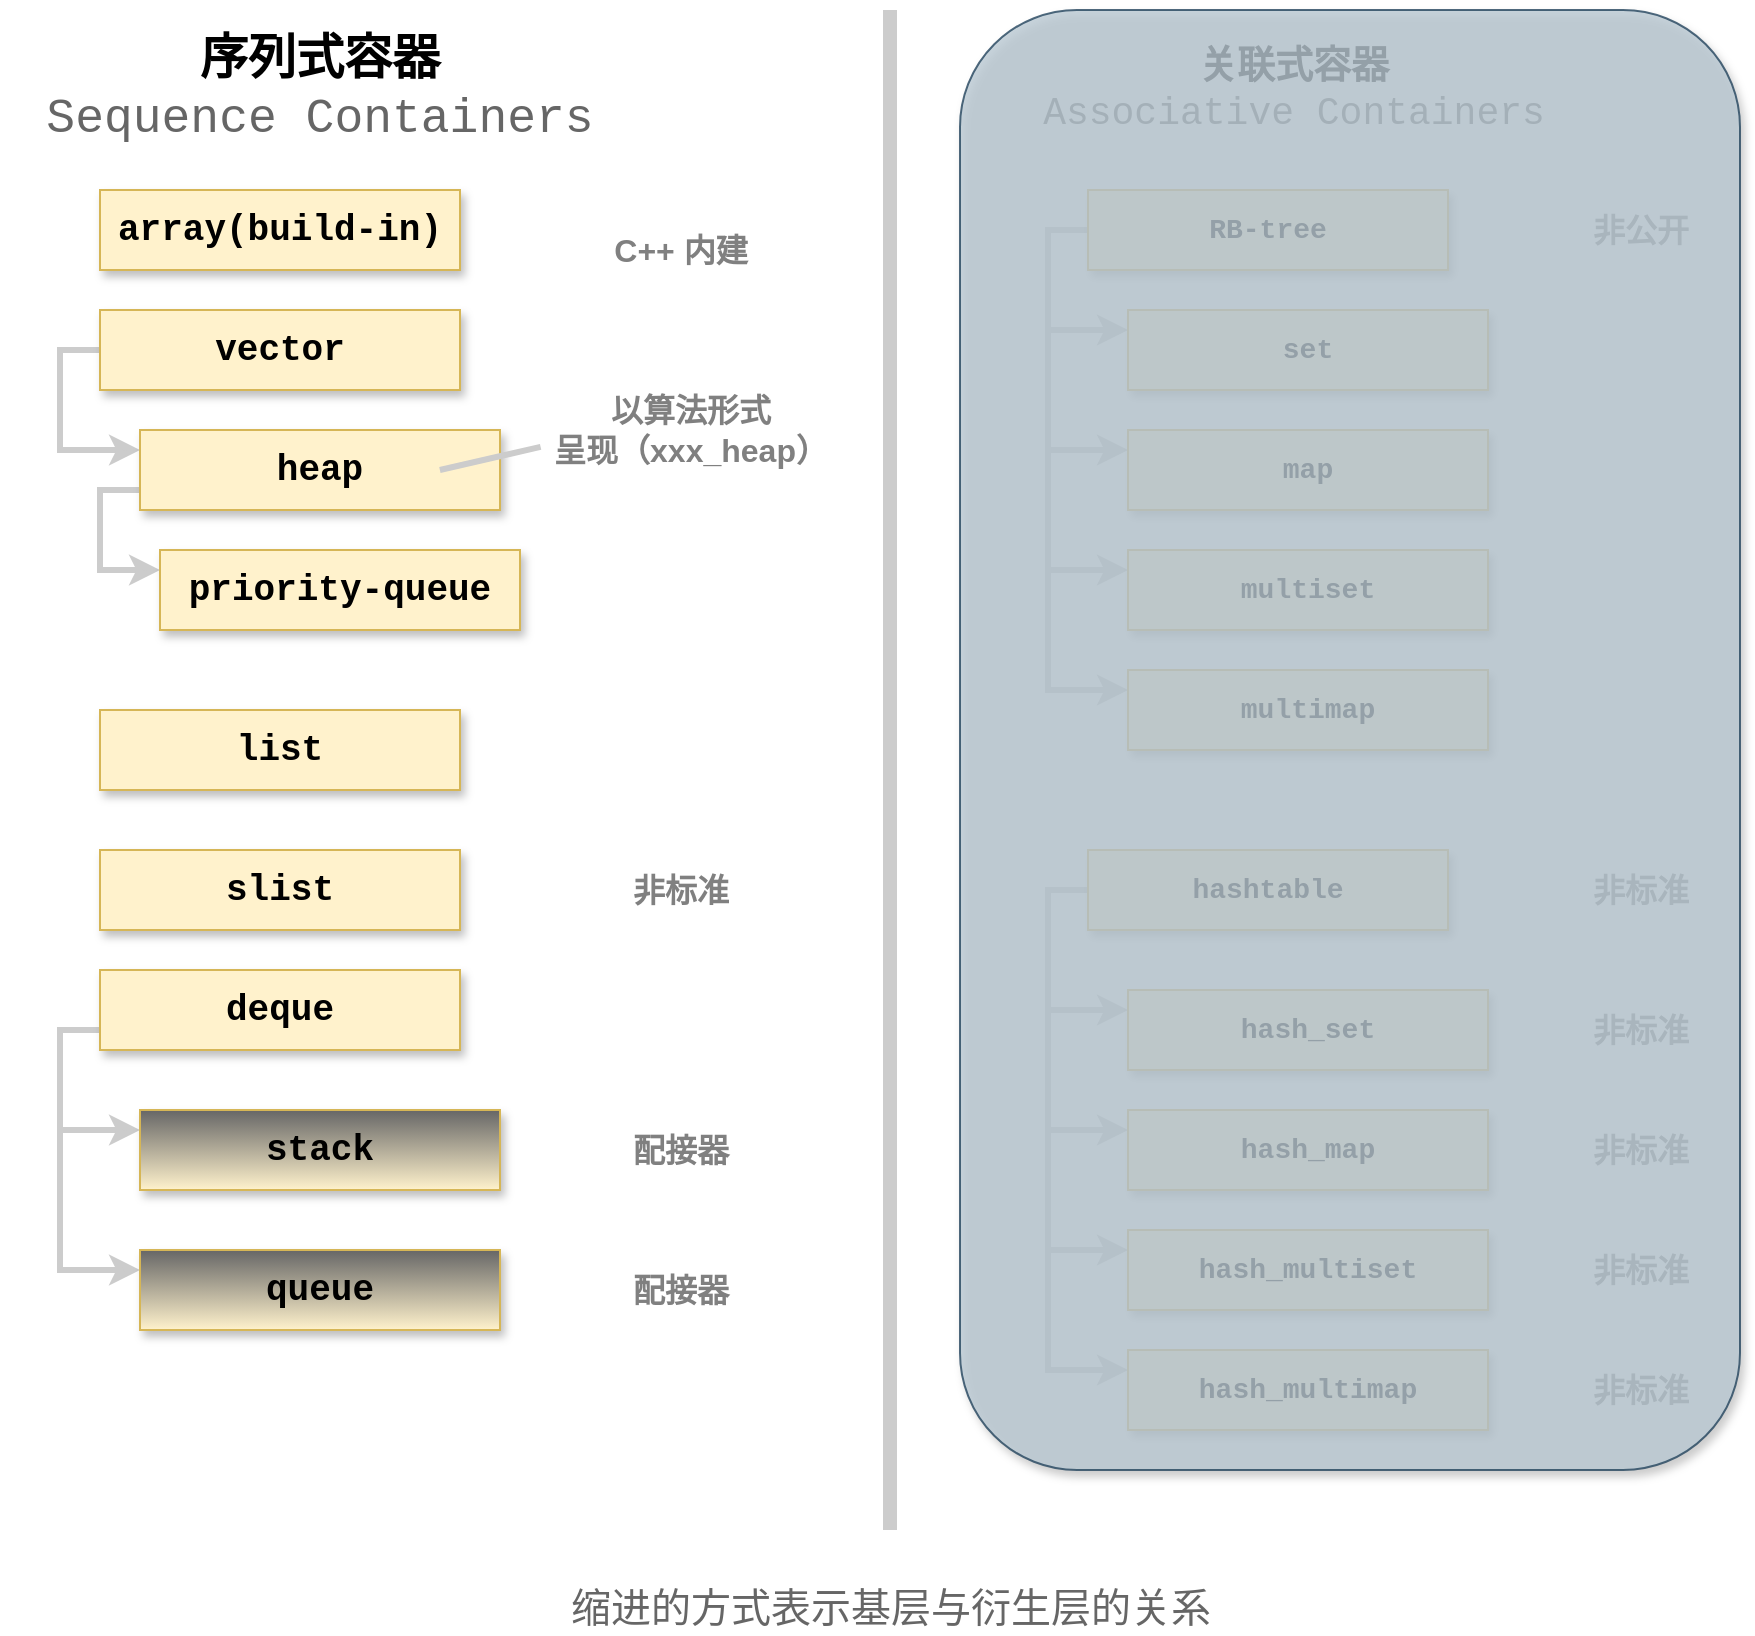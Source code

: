 <mxfile version="14.7.7" type="device"><diagram id="-6jbr_5XOlCIHC9Z4vPj" name="Page-1"><mxGraphModel dx="1744" dy="542" grid="1" gridSize="10" guides="1" tooltips="1" connect="1" arrows="1" fold="1" page="1" pageScale="1" pageWidth="850" pageHeight="1100" math="0" shadow="0"><root><mxCell id="0"/><mxCell id="1" parent="0"/><mxCell id="2" value="&lt;b&gt;&lt;font style=&quot;font-size: 18px&quot; face=&quot;Courier New&quot;&gt;array(build-in)&lt;/font&gt;&lt;/b&gt;" style="rounded=0;whiteSpace=wrap;html=1;fillColor=#fff2cc;strokeColor=#d6b656;gradientDirection=north;shadow=1;" parent="1" vertex="1"><mxGeometry x="30" y="120" width="180" height="40" as="geometry"/></mxCell><mxCell id="3" value="&lt;font face=&quot;Courier New&quot;&gt;&lt;font style=&quot;font-size: 24px&quot;&gt;&lt;b&gt;序列式容器&lt;/b&gt;&lt;br&gt;&lt;font color=&quot;#666666&quot;&gt;Sequence Containers&lt;/font&gt;&lt;/font&gt;&lt;br&gt;&lt;/font&gt;" style="text;html=1;strokeColor=none;fillColor=none;align=center;verticalAlign=middle;whiteSpace=wrap;rounded=0;" parent="1" vertex="1"><mxGeometry x="-20" y="30" width="320" height="80" as="geometry"/></mxCell><mxCell id="4" value="&lt;font face=&quot;Courier New&quot; style=&quot;font-size: 19px&quot;&gt;&lt;b&gt;关联式容器&lt;/b&gt;&lt;br&gt;&lt;font style=&quot;font-size: 19px&quot; color=&quot;#666666&quot;&gt;Associative Containers&lt;/font&gt;&lt;br&gt;&lt;/font&gt;" style="text;html=1;strokeColor=none;fillColor=none;align=center;verticalAlign=middle;whiteSpace=wrap;rounded=0;" parent="1" vertex="1"><mxGeometry x="494" y="50" width="266" height="40" as="geometry"/></mxCell><mxCell id="17" style="edgeStyle=orthogonalEdgeStyle;rounded=0;orthogonalLoop=1;jettySize=auto;html=1;exitX=0;exitY=0.5;exitDx=0;exitDy=0;entryX=0;entryY=0.25;entryDx=0;entryDy=0;strokeColor=#CCCCCC;strokeWidth=3;" parent="1" source="5" target="6" edge="1"><mxGeometry relative="1" as="geometry"/></mxCell><mxCell id="5" value="&lt;b&gt;&lt;font style=&quot;font-size: 18px&quot; face=&quot;Courier New&quot;&gt;vector&lt;/font&gt;&lt;/b&gt;" style="rounded=0;whiteSpace=wrap;html=1;fillColor=#fff2cc;strokeColor=#d6b656;gradientDirection=north;shadow=1;" parent="1" vertex="1"><mxGeometry x="30" y="180" width="180" height="40" as="geometry"/></mxCell><mxCell id="18" style="edgeStyle=orthogonalEdgeStyle;rounded=0;orthogonalLoop=1;jettySize=auto;html=1;exitX=0;exitY=0.75;exitDx=0;exitDy=0;entryX=0;entryY=0.25;entryDx=0;entryDy=0;strokeColor=#CCCCCC;strokeWidth=3;" parent="1" source="6" target="7" edge="1"><mxGeometry relative="1" as="geometry"/></mxCell><mxCell id="6" value="&lt;b&gt;&lt;font style=&quot;font-size: 18px&quot; face=&quot;Courier New&quot;&gt;heap&lt;/font&gt;&lt;/b&gt;" style="rounded=0;whiteSpace=wrap;html=1;fillColor=#fff2cc;strokeColor=#d6b656;gradientDirection=north;shadow=1;" parent="1" vertex="1"><mxGeometry x="50" y="240" width="180" height="40" as="geometry"/></mxCell><mxCell id="7" value="&lt;b&gt;&lt;font style=&quot;font-size: 18px&quot; face=&quot;Courier New&quot;&gt;priority-queue&lt;/font&gt;&lt;/b&gt;" style="rounded=0;whiteSpace=wrap;html=1;fillColor=#fff2cc;strokeColor=#d6b656;gradientDirection=north;shadow=1;" parent="1" vertex="1"><mxGeometry x="60" y="300" width="180" height="40" as="geometry"/></mxCell><mxCell id="8" value="&lt;b&gt;&lt;font style=&quot;font-size: 18px&quot; face=&quot;Courier New&quot;&gt;list&lt;/font&gt;&lt;/b&gt;" style="rounded=0;whiteSpace=wrap;html=1;fillColor=#fff2cc;strokeColor=#d6b656;gradientDirection=north;shadow=1;" parent="1" vertex="1"><mxGeometry x="30" y="380" width="180" height="40" as="geometry"/></mxCell><mxCell id="9" value="&lt;b&gt;&lt;font style=&quot;font-size: 18px&quot; face=&quot;Courier New&quot;&gt;slist&lt;/font&gt;&lt;/b&gt;" style="rounded=0;whiteSpace=wrap;html=1;fillColor=#fff2cc;strokeColor=#d6b656;gradientDirection=north;shadow=1;" parent="1" vertex="1"><mxGeometry x="30" y="450" width="180" height="40" as="geometry"/></mxCell><mxCell id="19" style="edgeStyle=orthogonalEdgeStyle;rounded=0;orthogonalLoop=1;jettySize=auto;html=1;exitX=0;exitY=0.75;exitDx=0;exitDy=0;entryX=0;entryY=0.25;entryDx=0;entryDy=0;strokeColor=#CCCCCC;strokeWidth=3;" parent="1" source="10" target="11" edge="1"><mxGeometry relative="1" as="geometry"/></mxCell><mxCell id="20" style="edgeStyle=orthogonalEdgeStyle;rounded=0;orthogonalLoop=1;jettySize=auto;html=1;entryX=0;entryY=0.25;entryDx=0;entryDy=0;strokeColor=#CCCCCC;strokeWidth=3;" parent="1" source="10" target="12" edge="1"><mxGeometry relative="1" as="geometry"><Array as="points"><mxPoint x="10" y="540"/><mxPoint x="10" y="660"/></Array></mxGeometry></mxCell><mxCell id="10" value="&lt;b&gt;&lt;font style=&quot;font-size: 18px&quot; face=&quot;Courier New&quot;&gt;deque&lt;/font&gt;&lt;/b&gt;" style="rounded=0;whiteSpace=wrap;html=1;fillColor=#fff2cc;strokeColor=#d6b656;gradientDirection=north;shadow=1;" parent="1" vertex="1"><mxGeometry x="30" y="510" width="180" height="40" as="geometry"/></mxCell><mxCell id="11" value="&lt;b&gt;&lt;font style=&quot;font-size: 18px&quot; face=&quot;Courier New&quot;&gt;stack&lt;/font&gt;&lt;/b&gt;" style="rounded=0;whiteSpace=wrap;html=1;fillColor=#fff2cc;strokeColor=#d6b656;gradientDirection=north;shadow=1;gradientColor=#666666;" parent="1" vertex="1"><mxGeometry x="50" y="580" width="180" height="40" as="geometry"/></mxCell><mxCell id="12" value="&lt;b&gt;&lt;font style=&quot;font-size: 18px&quot; face=&quot;Courier New&quot;&gt;queue&lt;/font&gt;&lt;/b&gt;" style="rounded=0;whiteSpace=wrap;html=1;fillColor=#fff2cc;strokeColor=#d6b656;gradientDirection=north;shadow=1;gradientColor=#666666;" parent="1" vertex="1"><mxGeometry x="50" y="650" width="180" height="40" as="geometry"/></mxCell><mxCell id="13" value="&lt;b&gt;&lt;font color=&quot;#808080&quot; style=&quot;font-size: 16px&quot;&gt;C++ 内建&lt;/font&gt;&lt;/b&gt;" style="text;html=1;align=center;verticalAlign=middle;resizable=0;points=[];autosize=1;" parent="1" vertex="1"><mxGeometry x="280" y="140" width="80" height="20" as="geometry"/></mxCell><mxCell id="21" value="" style="endArrow=none;html=1;strokeColor=#CCCCCC;strokeWidth=3;exitX=0.833;exitY=0.5;exitDx=0;exitDy=0;exitPerimeter=0;entryX=0.002;entryY=0.71;entryDx=0;entryDy=0;entryPerimeter=0;" parent="1" source="6" target="23" edge="1"><mxGeometry width="50" height="50" relative="1" as="geometry"><mxPoint x="250" y="250" as="sourcePoint"/><mxPoint x="250" y="230" as="targetPoint"/></mxGeometry></mxCell><mxCell id="23" value="&lt;font color=&quot;#808080&quot;&gt;&lt;span style=&quot;font-size: 16px&quot;&gt;&lt;b&gt;以算法形式&lt;br&gt;呈现（xxx_heap）&lt;br&gt;&lt;/b&gt;&lt;/span&gt;&lt;/font&gt;" style="text;html=1;align=center;verticalAlign=middle;resizable=0;points=[];autosize=1;" parent="1" vertex="1"><mxGeometry x="250" y="220" width="150" height="40" as="geometry"/></mxCell><mxCell id="25" value="&lt;font color=&quot;#808080&quot;&gt;&lt;span style=&quot;font-size: 16px&quot;&gt;&lt;b&gt;非标准&lt;/b&gt;&lt;/span&gt;&lt;/font&gt;" style="text;html=1;align=center;verticalAlign=middle;resizable=0;points=[];autosize=1;" parent="1" vertex="1"><mxGeometry x="290" y="460" width="60" height="20" as="geometry"/></mxCell><mxCell id="26" value="&lt;b&gt;&lt;font color=&quot;#808080&quot; style=&quot;font-size: 16px&quot;&gt;配接器&lt;/font&gt;&lt;/b&gt;" style="text;html=1;align=center;verticalAlign=middle;resizable=0;points=[];autosize=1;" parent="1" vertex="1"><mxGeometry x="290" y="590" width="60" height="20" as="geometry"/></mxCell><mxCell id="27" value="&lt;b&gt;&lt;font color=&quot;#808080&quot; style=&quot;font-size: 16px&quot;&gt;配接器&lt;/font&gt;&lt;/b&gt;" style="text;html=1;align=center;verticalAlign=middle;resizable=0;points=[];autosize=1;" parent="1" vertex="1"><mxGeometry x="290" y="660" width="60" height="20" as="geometry"/></mxCell><mxCell id="f0HGTGlnQwI5iVEFtxEP-49" style="edgeStyle=orthogonalEdgeStyle;rounded=0;orthogonalLoop=1;jettySize=auto;html=1;exitX=0;exitY=0.5;exitDx=0;exitDy=0;entryX=0;entryY=0.25;entryDx=0;entryDy=0;strokeColor=#CCCCCC;strokeWidth=3;" parent="1" source="28" target="29" edge="1"><mxGeometry relative="1" as="geometry"/></mxCell><mxCell id="f0HGTGlnQwI5iVEFtxEP-53" style="edgeStyle=orthogonalEdgeStyle;rounded=0;orthogonalLoop=1;jettySize=auto;html=1;entryX=0;entryY=0.25;entryDx=0;entryDy=0;strokeColor=#CCCCCC;strokeWidth=3;exitX=0;exitY=0.5;exitDx=0;exitDy=0;" parent="1" source="28" target="30" edge="1"><mxGeometry relative="1" as="geometry"/></mxCell><mxCell id="f0HGTGlnQwI5iVEFtxEP-54" style="edgeStyle=orthogonalEdgeStyle;rounded=0;orthogonalLoop=1;jettySize=auto;html=1;entryX=0;entryY=0.25;entryDx=0;entryDy=0;strokeColor=#CCCCCC;strokeWidth=3;exitX=0;exitY=0.5;exitDx=0;exitDy=0;" parent="1" source="28" target="31" edge="1"><mxGeometry relative="1" as="geometry"/></mxCell><mxCell id="f0HGTGlnQwI5iVEFtxEP-55" style="edgeStyle=orthogonalEdgeStyle;rounded=0;orthogonalLoop=1;jettySize=auto;html=1;exitX=0;exitY=0.5;exitDx=0;exitDy=0;entryX=0;entryY=0.25;entryDx=0;entryDy=0;strokeColor=#CCCCCC;strokeWidth=3;" parent="1" source="28" target="32" edge="1"><mxGeometry relative="1" as="geometry"/></mxCell><mxCell id="28" value="&lt;b&gt;&lt;font style=&quot;font-size: 14px&quot; face=&quot;Courier New&quot;&gt;RB-tree&lt;/font&gt;&lt;/b&gt;" style="rounded=0;whiteSpace=wrap;html=1;fillColor=#fff2cc;strokeColor=#d6b656;gradientDirection=north;shadow=1;" parent="1" vertex="1"><mxGeometry x="524" y="120" width="180" height="40" as="geometry"/></mxCell><mxCell id="29" value="&lt;b&gt;&lt;font style=&quot;font-size: 14px&quot; face=&quot;Courier New&quot;&gt;set&lt;/font&gt;&lt;/b&gt;" style="rounded=0;whiteSpace=wrap;html=1;fillColor=#fff2cc;strokeColor=#d6b656;gradientDirection=north;shadow=1;" parent="1" vertex="1"><mxGeometry x="544" y="180" width="180" height="40" as="geometry"/></mxCell><mxCell id="30" value="&lt;b&gt;&lt;font style=&quot;font-size: 14px&quot; face=&quot;Courier New&quot;&gt;map&lt;/font&gt;&lt;/b&gt;" style="rounded=0;whiteSpace=wrap;html=1;fillColor=#fff2cc;strokeColor=#d6b656;gradientDirection=north;shadow=1;" parent="1" vertex="1"><mxGeometry x="544" y="240" width="180" height="40" as="geometry"/></mxCell><mxCell id="31" value="&lt;b&gt;&lt;font style=&quot;font-size: 14px&quot; face=&quot;Courier New&quot;&gt;multiset&lt;/font&gt;&lt;/b&gt;" style="rounded=0;whiteSpace=wrap;html=1;fillColor=#fff2cc;strokeColor=#d6b656;gradientDirection=north;shadow=1;" parent="1" vertex="1"><mxGeometry x="544" y="300" width="180" height="40" as="geometry"/></mxCell><mxCell id="32" value="&lt;b&gt;&lt;font style=&quot;font-size: 14px&quot; face=&quot;Courier New&quot;&gt;multimap&lt;/font&gt;&lt;/b&gt;" style="rounded=0;whiteSpace=wrap;html=1;fillColor=#fff2cc;strokeColor=#d6b656;gradientDirection=north;shadow=1;" parent="1" vertex="1"><mxGeometry x="544" y="360" width="180" height="40" as="geometry"/></mxCell><mxCell id="f0HGTGlnQwI5iVEFtxEP-56" style="edgeStyle=orthogonalEdgeStyle;rounded=0;orthogonalLoop=1;jettySize=auto;html=1;entryX=0;entryY=0.25;entryDx=0;entryDy=0;strokeColor=#CCCCCC;strokeWidth=3;exitX=0;exitY=0.5;exitDx=0;exitDy=0;" parent="1" source="33" target="35" edge="1"><mxGeometry relative="1" as="geometry"/></mxCell><mxCell id="f0HGTGlnQwI5iVEFtxEP-57" style="edgeStyle=orthogonalEdgeStyle;rounded=0;orthogonalLoop=1;jettySize=auto;html=1;entryX=0;entryY=0.25;entryDx=0;entryDy=0;strokeColor=#CCCCCC;strokeWidth=3;exitX=0;exitY=0.5;exitDx=0;exitDy=0;" parent="1" source="33" target="36" edge="1"><mxGeometry relative="1" as="geometry"/></mxCell><mxCell id="f0HGTGlnQwI5iVEFtxEP-58" style="edgeStyle=orthogonalEdgeStyle;rounded=0;orthogonalLoop=1;jettySize=auto;html=1;entryX=0;entryY=0.25;entryDx=0;entryDy=0;strokeColor=#CCCCCC;strokeWidth=3;exitX=0;exitY=0.5;exitDx=0;exitDy=0;" parent="1" source="33" target="37" edge="1"><mxGeometry relative="1" as="geometry"/></mxCell><mxCell id="f0HGTGlnQwI5iVEFtxEP-59" style="edgeStyle=orthogonalEdgeStyle;rounded=0;orthogonalLoop=1;jettySize=auto;html=1;entryX=0;entryY=0.25;entryDx=0;entryDy=0;strokeColor=#CCCCCC;strokeWidth=3;exitX=0;exitY=0.5;exitDx=0;exitDy=0;" parent="1" source="33" target="38" edge="1"><mxGeometry relative="1" as="geometry"/></mxCell><mxCell id="33" value="&lt;b&gt;&lt;font style=&quot;font-size: 14px&quot; face=&quot;Courier New&quot;&gt;hashtable&lt;/font&gt;&lt;/b&gt;" style="rounded=0;whiteSpace=wrap;html=1;fillColor=#fff2cc;strokeColor=#d6b656;gradientDirection=north;shadow=1;" parent="1" vertex="1"><mxGeometry x="524" y="450" width="180" height="40" as="geometry"/></mxCell><mxCell id="35" value="&lt;b&gt;&lt;font style=&quot;font-size: 14px&quot; face=&quot;Courier New&quot;&gt;hash_set&lt;/font&gt;&lt;/b&gt;" style="rounded=0;whiteSpace=wrap;html=1;fillColor=#fff2cc;strokeColor=#d6b656;gradientDirection=north;shadow=1;" parent="1" vertex="1"><mxGeometry x="544" y="520" width="180" height="40" as="geometry"/></mxCell><mxCell id="36" value="&lt;b&gt;&lt;font style=&quot;font-size: 14px&quot; face=&quot;Courier New&quot;&gt;hash_map&lt;/font&gt;&lt;/b&gt;" style="rounded=0;whiteSpace=wrap;html=1;fillColor=#fff2cc;strokeColor=#d6b656;gradientDirection=north;shadow=1;" parent="1" vertex="1"><mxGeometry x="544" y="580" width="180" height="40" as="geometry"/></mxCell><mxCell id="37" value="&lt;b&gt;&lt;font style=&quot;font-size: 14px&quot; face=&quot;Courier New&quot;&gt;hash_multiset&lt;/font&gt;&lt;/b&gt;" style="rounded=0;whiteSpace=wrap;html=1;fillColor=#fff2cc;strokeColor=#d6b656;gradientDirection=north;shadow=1;" parent="1" vertex="1"><mxGeometry x="544" y="640" width="180" height="40" as="geometry"/></mxCell><mxCell id="38" value="&lt;b&gt;&lt;font style=&quot;font-size: 14px&quot; face=&quot;Courier New&quot;&gt;hash_multimap&lt;/font&gt;&lt;/b&gt;" style="rounded=0;whiteSpace=wrap;html=1;fillColor=#fff2cc;strokeColor=#d6b656;gradientDirection=north;shadow=1;" parent="1" vertex="1"><mxGeometry x="544" y="700" width="180" height="40" as="geometry"/></mxCell><mxCell id="39" value="" style="endArrow=none;html=1;strokeColor=#CCCCCC;strokeWidth=7;" parent="1" edge="1"><mxGeometry width="50" height="50" relative="1" as="geometry"><mxPoint x="425" y="790" as="sourcePoint"/><mxPoint x="425" y="30" as="targetPoint"/></mxGeometry></mxCell><mxCell id="41" value="&lt;b&gt;&lt;font color=&quot;#808080&quot; style=&quot;font-size: 16px&quot;&gt;非公开&lt;/font&gt;&lt;/b&gt;" style="text;html=1;align=center;verticalAlign=middle;resizable=0;points=[];autosize=1;" parent="1" vertex="1"><mxGeometry x="770" y="130" width="60" height="20" as="geometry"/></mxCell><mxCell id="42" value="&lt;b&gt;&lt;font color=&quot;#808080&quot; style=&quot;font-size: 16px&quot;&gt;非标准&lt;/font&gt;&lt;/b&gt;" style="text;html=1;align=center;verticalAlign=middle;resizable=0;points=[];autosize=1;" parent="1" vertex="1"><mxGeometry x="770" y="460" width="60" height="20" as="geometry"/></mxCell><mxCell id="43" value="&lt;b&gt;&lt;font color=&quot;#808080&quot; style=&quot;font-size: 16px&quot;&gt;非标准&lt;/font&gt;&lt;/b&gt;" style="text;html=1;align=center;verticalAlign=middle;resizable=0;points=[];autosize=1;" parent="1" vertex="1"><mxGeometry x="770" y="530" width="60" height="20" as="geometry"/></mxCell><mxCell id="44" value="&lt;b&gt;&lt;font color=&quot;#808080&quot; style=&quot;font-size: 16px&quot;&gt;非标准&lt;/font&gt;&lt;/b&gt;" style="text;html=1;align=center;verticalAlign=middle;resizable=0;points=[];autosize=1;" parent="1" vertex="1"><mxGeometry x="770" y="590" width="60" height="20" as="geometry"/></mxCell><mxCell id="45" value="&lt;b&gt;&lt;font color=&quot;#808080&quot; style=&quot;font-size: 16px&quot;&gt;非标准&lt;/font&gt;&lt;/b&gt;" style="text;html=1;align=center;verticalAlign=middle;resizable=0;points=[];autosize=1;" parent="1" vertex="1"><mxGeometry x="770" y="650" width="60" height="20" as="geometry"/></mxCell><mxCell id="46" value="&lt;b&gt;&lt;font color=&quot;#808080&quot; style=&quot;font-size: 16px&quot;&gt;非标准&lt;/font&gt;&lt;/b&gt;" style="text;html=1;align=center;verticalAlign=middle;resizable=0;points=[];autosize=1;" parent="1" vertex="1"><mxGeometry x="770" y="710" width="60" height="20" as="geometry"/></mxCell><mxCell id="47" value="&lt;font style=&quot;font-size: 20px&quot; face=&quot;Courier New&quot; color=&quot;#666666&quot;&gt;缩进的方式表示基层与衍生层的关系&lt;/font&gt;" style="text;html=1;align=center;verticalAlign=middle;resizable=0;points=[];autosize=1;" parent="1" vertex="1"><mxGeometry x="255" y="820" width="340" height="20" as="geometry"/></mxCell><mxCell id="fDGZ1g7SjGhccYSK5LPN-48" value="" style="rounded=1;whiteSpace=wrap;html=1;opacity=80;fillColor=#bac8d3;strokeColor=#23445d;shadow=1;sketch=0;glass=0;" parent="1" vertex="1"><mxGeometry x="460" y="30" width="390" height="730" as="geometry"/></mxCell></root></mxGraphModel></diagram></mxfile>